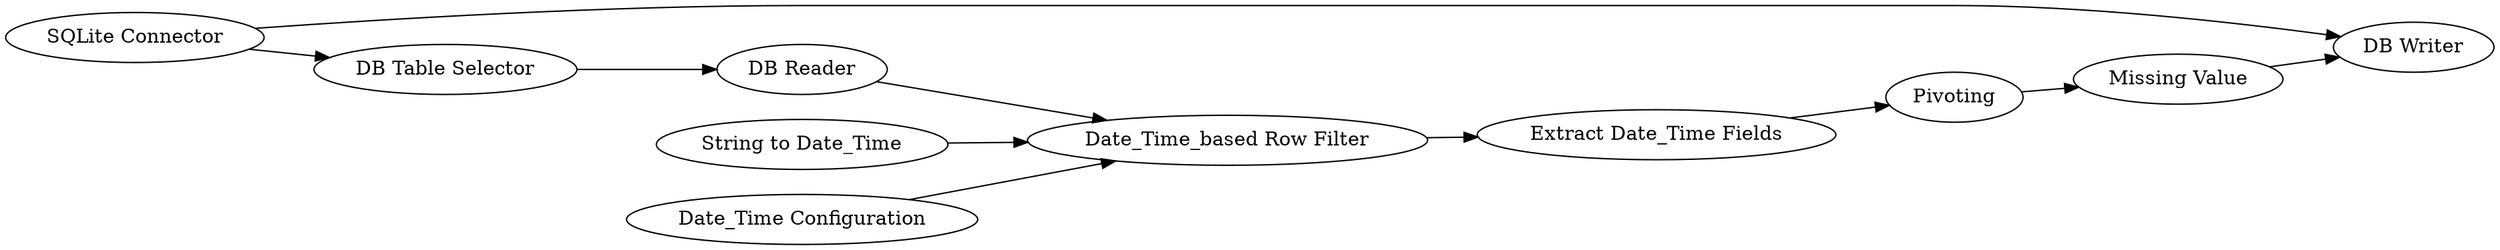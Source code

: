 digraph {
	1189 -> 1199
	1191 -> 1195
	1194 -> 1191
	1196 -> 1197
	3 -> 1191
	1195 -> 1196
	1197 -> 1199
	1190 -> 1191
	2 -> 3
	1189 -> 2
	1194 [label="String to Date_Time"]
	1196 [label=Pivoting]
	1197 [label="Missing Value"]
	1195 [label="Extract Date_Time Fields"]
	1190 [label="Date_Time Configuration"]
	1189 [label="SQLite Connector"]
	1191 [label="Date_Time_based Row Filter"]
	3 [label="DB Reader"]
	2 [label="DB Table Selector"]
	1199 [label="DB Writer"]
	rankdir=LR
}

